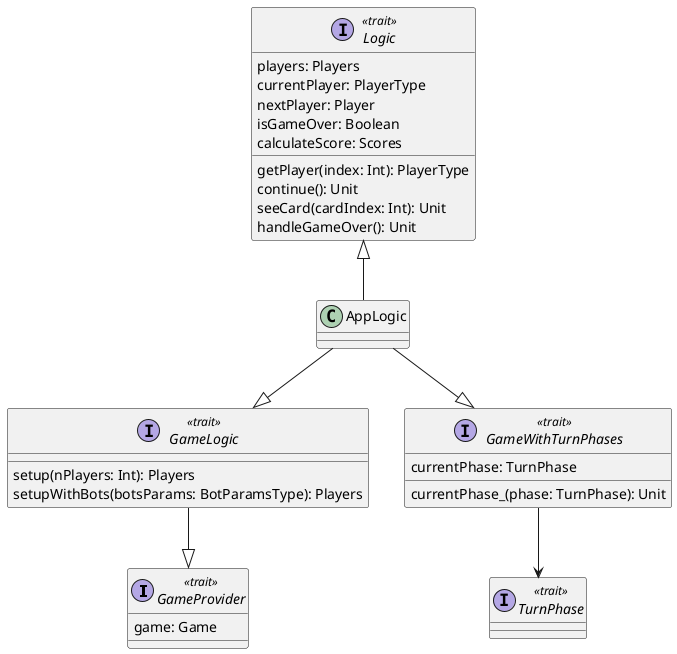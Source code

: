 @startuml

interface GameProvider <<trait>> {
  game: Game
}

interface GameLogic <<trait>> {
  setup(nPlayers: Int): Players
  setupWithBots(botsParams: BotParamsType): Players
}

GameLogic --|> GameProvider

interface Logic <<trait>> {
  players: Players
  getPlayer(index: Int): PlayerType
  currentPlayer: PlayerType
  nextPlayer: Player
  continue(): Unit
  isGameOver: Boolean
  calculateScore: Scores
  seeCard(cardIndex: Int): Unit
  handleGameOver(): Unit
}

interface GameWithTurnPhases <<trait>> {
  currentPhase: TurnPhase
  currentPhase_(phase: TurnPhase): Unit
}

interface TurnPhase <<trait>>

GameWithTurnPhases --> TurnPhase

class AppLogic extends Logic

AppLogic --|> GameLogic
AppLogic --|> GameWithTurnPhases

@enduml